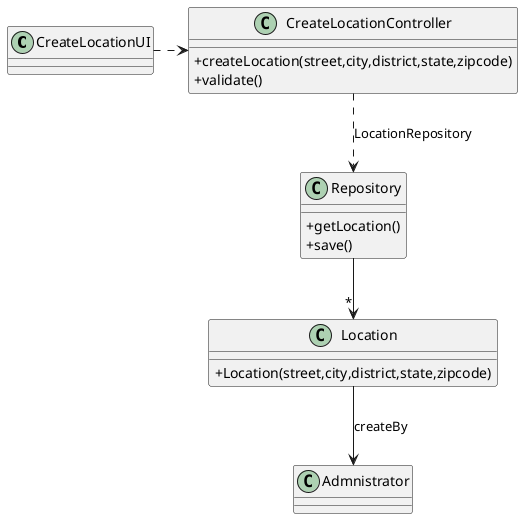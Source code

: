 @startuml
'skinparam monochrome true
skinparam packageStyle rectangle
skinparam shadowing false
skinparam linetype polyline
'skinparam linetype orto

skinparam classAttributeIconSize 0

'left to right direction

class CreateLocationUI{
}

class CreateLocationController {
    + createLocation(street,city,district,state,zipcode)
    +validate()

}




class Repository{
    +getLocation()
    +save()
}

class Location{
    + Location(street,city,district,state,zipcode)

}



Class Admnistrator{
}







CreateLocationUI .> CreateLocationController

CreateLocationController ..> Repository : LocationRepository

Repository --> "*" Location

Location --> Admnistrator : createBy
@enduml